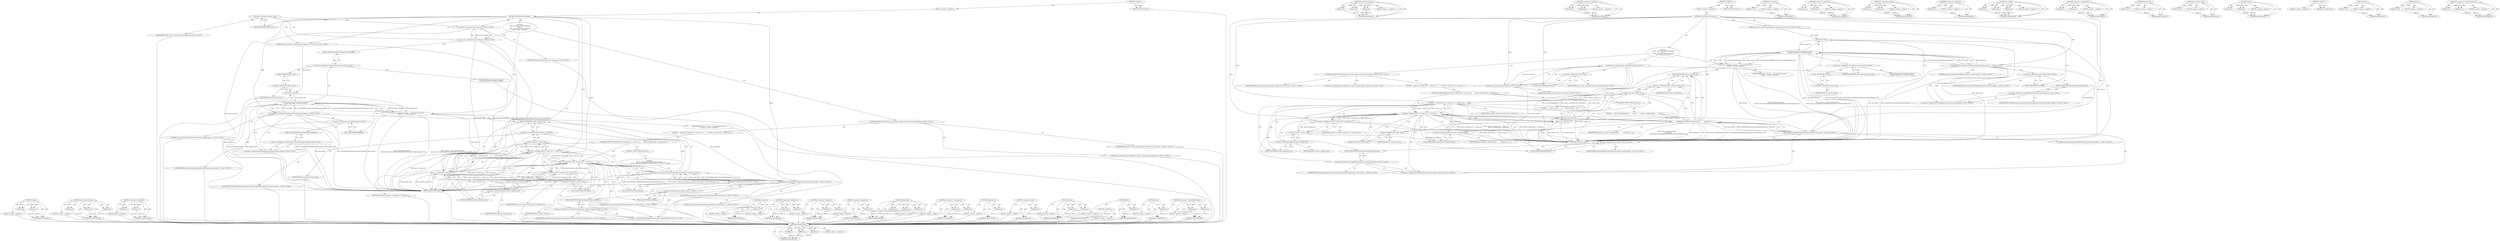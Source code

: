 digraph "&lt;operator&gt;.indirectFieldAccess" {
vulnerable_164 [label=<(METHOD,OpenInterface)>];
vulnerable_165 [label=<(PARAM,p1)>];
vulnerable_166 [label=<(PARAM,p2)>];
vulnerable_167 [label=<(PARAM,p3)>];
vulnerable_168 [label=<(BLOCK,&lt;empty&gt;,&lt;empty&gt;)>];
vulnerable_169 [label=<(METHOD_RETURN,ANY)>];
vulnerable_117 [label=<(METHOD,base.BarrierClosure)>];
vulnerable_118 [label=<(PARAM,p1)>];
vulnerable_119 [label=<(PARAM,p2)>];
vulnerable_120 [label=<(PARAM,p3)>];
vulnerable_121 [label=<(BLOCK,&lt;empty&gt;,&lt;empty&gt;)>];
vulnerable_122 [label=<(METHOD_RETURN,ANY)>];
vulnerable_142 [label=<(METHOD,&lt;operator&gt;.notEquals)>];
vulnerable_143 [label=<(PARAM,p1)>];
vulnerable_144 [label=<(PARAM,p2)>];
vulnerable_145 [label=<(BLOCK,&lt;empty&gt;,&lt;empty&gt;)>];
vulnerable_146 [label=<(METHOD_RETURN,ANY)>];
vulnerable_6 [label=<(METHOD,&lt;global&gt;)<SUB>1</SUB>>];
vulnerable_7 [label=<(BLOCK,&lt;empty&gt;,&lt;empty&gt;)<SUB>1</SUB>>];
vulnerable_8 [label=<(METHOD,OnGetDevicesComplete)<SUB>1</SUB>>];
vulnerable_9 [label="<(PARAM,const std::vector&lt;scoped_refptr&lt;UsbDevice&gt;&gt;&amp; devices)<SUB>2</SUB>>"];
vulnerable_10 [label="<(BLOCK,{
  result_.reset(new base::ListValue());
  bar...,{
  result_.reset(new base::ListValue());
  bar...)<SUB>2</SUB>>"];
vulnerable_11 [label="<(reset,result_.reset(new base::ListValue()))<SUB>3</SUB>>"];
vulnerable_12 [label=<(&lt;operator&gt;.fieldAccess,result_.reset)<SUB>3</SUB>>];
vulnerable_13 [label="<(IDENTIFIER,result_,result_.reset(new base::ListValue()))<SUB>3</SUB>>"];
vulnerable_14 [label=<(FIELD_IDENTIFIER,reset,reset)<SUB>3</SUB>>];
vulnerable_15 [label="<(&lt;operator&gt;.new,new base::ListValue())<SUB>3</SUB>>"];
vulnerable_16 [label="<(IDENTIFIER,base::ListValue,new base::ListValue())<SUB>3</SUB>>"];
vulnerable_17 [label="<(&lt;operator&gt;.assignment,barrier_ = base::BarrierClosure(
      devices....)<SUB>4</SUB>>"];
vulnerable_18 [label="<(IDENTIFIER,barrier_,barrier_ = base::BarrierClosure(
      devices....)<SUB>4</SUB>>"];
vulnerable_19 [label="<(base.BarrierClosure,base::BarrierClosure(
      devices.size(), bas...)<SUB>4</SUB>>"];
vulnerable_20 [label="<(&lt;operator&gt;.fieldAccess,base::BarrierClosure)<SUB>4</SUB>>"];
vulnerable_21 [label="<(IDENTIFIER,base,base::BarrierClosure(
      devices.size(), bas...)<SUB>4</SUB>>"];
vulnerable_22 [label=<(FIELD_IDENTIFIER,BarrierClosure,BarrierClosure)<SUB>4</SUB>>];
vulnerable_23 [label=<(size,devices.size())<SUB>5</SUB>>];
vulnerable_24 [label=<(&lt;operator&gt;.fieldAccess,devices.size)<SUB>5</SUB>>];
vulnerable_25 [label=<(IDENTIFIER,devices,devices.size())<SUB>5</SUB>>];
vulnerable_26 [label=<(FIELD_IDENTIFIER,size,size)<SUB>5</SUB>>];
vulnerable_27 [label="<(base.Bind,base::Bind(&amp;UsbFindDevicesFunction::OpenComplet...)<SUB>5</SUB>>"];
vulnerable_28 [label="<(&lt;operator&gt;.fieldAccess,base::Bind)<SUB>5</SUB>>"];
vulnerable_29 [label="<(IDENTIFIER,base,base::Bind(&amp;UsbFindDevicesFunction::OpenComplet...)<SUB>5</SUB>>"];
vulnerable_30 [label=<(FIELD_IDENTIFIER,Bind,Bind)<SUB>5</SUB>>];
vulnerable_31 [label="<(&lt;operator&gt;.addressOf,&amp;UsbFindDevicesFunction::OpenComplete)<SUB>5</SUB>>"];
vulnerable_32 [label="<(&lt;operator&gt;.fieldAccess,UsbFindDevicesFunction::OpenComplete)<SUB>5</SUB>>"];
vulnerable_33 [label="<(IDENTIFIER,UsbFindDevicesFunction,base::Bind(&amp;UsbFindDevicesFunction::OpenComplet...)<SUB>5</SUB>>"];
vulnerable_34 [label=<(FIELD_IDENTIFIER,OpenComplete,OpenComplete)<SUB>5</SUB>>];
vulnerable_35 [label="<(LITERAL,this,base::Bind(&amp;UsbFindDevicesFunction::OpenComplet...)<SUB>5</SUB>>"];
vulnerable_36 [label="<(CONTROL_STRUCTURE,FOR,for (const scoped_refptr&lt;UsbDevice&gt;&amp; device:devices))<SUB>7</SUB>>"];
vulnerable_37 [label="<(IDENTIFIER,devices,for (const scoped_refptr&lt;UsbDevice&gt;&amp; device:dev...)<SUB>7</SUB>>"];
vulnerable_38 [label="<(LOCAL,const scoped_refptr&lt;UsbDevice&gt; device: scoped_refptr&lt;UsbDevice&gt;)<SUB>7</SUB>>"];
vulnerable_39 [label=<(BLOCK,{
    if (device-&gt;vendor_id() != vendor_id_ ||
...,{
    if (device-&gt;vendor_id() != vendor_id_ ||
...)<SUB>7</SUB>>];
vulnerable_40 [label=<(CONTROL_STRUCTURE,IF,if (device-&gt;vendor_id() != vendor_id_ ||
         device-&gt;product_id() != product_id_))<SUB>8</SUB>>];
vulnerable_41 [label=<(&lt;operator&gt;.logicalOr,device-&gt;vendor_id() != vendor_id_ ||
         d...)<SUB>8</SUB>>];
vulnerable_42 [label=<(&lt;operator&gt;.notEquals,device-&gt;vendor_id() != vendor_id_)<SUB>8</SUB>>];
vulnerable_43 [label=<(vendor_id,device-&gt;vendor_id())<SUB>8</SUB>>];
vulnerable_44 [label=<(&lt;operator&gt;.indirectFieldAccess,device-&gt;vendor_id)<SUB>8</SUB>>];
vulnerable_45 [label=<(IDENTIFIER,device,device-&gt;vendor_id())<SUB>8</SUB>>];
vulnerable_46 [label=<(FIELD_IDENTIFIER,vendor_id,vendor_id)<SUB>8</SUB>>];
vulnerable_47 [label=<(IDENTIFIER,vendor_id_,device-&gt;vendor_id() != vendor_id_)<SUB>8</SUB>>];
vulnerable_48 [label=<(&lt;operator&gt;.notEquals,device-&gt;product_id() != product_id_)<SUB>9</SUB>>];
vulnerable_49 [label=<(product_id,device-&gt;product_id())<SUB>9</SUB>>];
vulnerable_50 [label=<(&lt;operator&gt;.indirectFieldAccess,device-&gt;product_id)<SUB>9</SUB>>];
vulnerable_51 [label=<(IDENTIFIER,device,device-&gt;product_id())<SUB>9</SUB>>];
vulnerable_52 [label=<(FIELD_IDENTIFIER,product_id,product_id)<SUB>9</SUB>>];
vulnerable_53 [label=<(IDENTIFIER,product_id_,device-&gt;product_id() != product_id_)<SUB>9</SUB>>];
vulnerable_54 [label=<(BLOCK,{
       barrier_.Run();
     },{
       barrier_.Run();
     })<SUB>9</SUB>>];
vulnerable_55 [label=<(Run,barrier_.Run())<SUB>10</SUB>>];
vulnerable_56 [label=<(&lt;operator&gt;.fieldAccess,barrier_.Run)<SUB>10</SUB>>];
vulnerable_57 [label=<(IDENTIFIER,barrier_,barrier_.Run())<SUB>10</SUB>>];
vulnerable_58 [label=<(FIELD_IDENTIFIER,Run,Run)<SUB>10</SUB>>];
vulnerable_59 [label=<(CONTROL_STRUCTURE,ELSE,else)<SUB>11</SUB>>];
vulnerable_60 [label=<(BLOCK,{
      device-&gt;OpenInterface(
          interf...,{
      device-&gt;OpenInterface(
          interf...)<SUB>11</SUB>>];
vulnerable_61 [label=<(OpenInterface,device-&gt;OpenInterface(
          interface_id_,...)<SUB>12</SUB>>];
vulnerable_62 [label=<(&lt;operator&gt;.indirectFieldAccess,device-&gt;OpenInterface)<SUB>12</SUB>>];
vulnerable_63 [label=<(IDENTIFIER,device,device-&gt;OpenInterface(
          interface_id_,...)<SUB>12</SUB>>];
vulnerable_64 [label=<(FIELD_IDENTIFIER,OpenInterface,OpenInterface)<SUB>12</SUB>>];
vulnerable_65 [label=<(IDENTIFIER,interface_id_,device-&gt;OpenInterface(
          interface_id_,...)<SUB>13</SUB>>];
vulnerable_66 [label="<(base.Bind,base::Bind(&amp;UsbFindDevicesFunction::OnDeviceOpe...)<SUB>14</SUB>>"];
vulnerable_67 [label="<(&lt;operator&gt;.fieldAccess,base::Bind)<SUB>14</SUB>>"];
vulnerable_68 [label="<(IDENTIFIER,base,base::Bind(&amp;UsbFindDevicesFunction::OnDeviceOpe...)<SUB>14</SUB>>"];
vulnerable_69 [label=<(FIELD_IDENTIFIER,Bind,Bind)<SUB>14</SUB>>];
vulnerable_70 [label="<(&lt;operator&gt;.addressOf,&amp;UsbFindDevicesFunction::OnDeviceOpened)<SUB>14</SUB>>"];
vulnerable_71 [label="<(&lt;operator&gt;.fieldAccess,UsbFindDevicesFunction::OnDeviceOpened)<SUB>14</SUB>>"];
vulnerable_72 [label="<(IDENTIFIER,UsbFindDevicesFunction,base::Bind(&amp;UsbFindDevicesFunction::OnDeviceOpe...)<SUB>14</SUB>>"];
vulnerable_73 [label=<(FIELD_IDENTIFIER,OnDeviceOpened,OnDeviceOpened)<SUB>14</SUB>>];
vulnerable_74 [label="<(LITERAL,this,base::Bind(&amp;UsbFindDevicesFunction::OnDeviceOpe...)<SUB>14</SUB>>"];
vulnerable_75 [label=<(METHOD_RETURN,void)<SUB>1</SUB>>];
vulnerable_77 [label=<(METHOD_RETURN,ANY)<SUB>1</SUB>>];
vulnerable_147 [label=<(METHOD,vendor_id)>];
vulnerable_148 [label=<(PARAM,p1)>];
vulnerable_149 [label=<(BLOCK,&lt;empty&gt;,&lt;empty&gt;)>];
vulnerable_150 [label=<(METHOD_RETURN,ANY)>];
vulnerable_103 [label=<(METHOD,&lt;operator&gt;.fieldAccess)>];
vulnerable_104 [label=<(PARAM,p1)>];
vulnerable_105 [label=<(PARAM,p2)>];
vulnerable_106 [label=<(BLOCK,&lt;empty&gt;,&lt;empty&gt;)>];
vulnerable_107 [label=<(METHOD_RETURN,ANY)>];
vulnerable_137 [label=<(METHOD,&lt;operator&gt;.logicalOr)>];
vulnerable_138 [label=<(PARAM,p1)>];
vulnerable_139 [label=<(PARAM,p2)>];
vulnerable_140 [label=<(BLOCK,&lt;empty&gt;,&lt;empty&gt;)>];
vulnerable_141 [label=<(METHOD_RETURN,ANY)>];
vulnerable_133 [label=<(METHOD,&lt;operator&gt;.addressOf)>];
vulnerable_134 [label=<(PARAM,p1)>];
vulnerable_135 [label=<(BLOCK,&lt;empty&gt;,&lt;empty&gt;)>];
vulnerable_136 [label=<(METHOD_RETURN,ANY)>];
vulnerable_127 [label=<(METHOD,base.Bind)>];
vulnerable_128 [label=<(PARAM,p1)>];
vulnerable_129 [label=<(PARAM,p2)>];
vulnerable_130 [label=<(PARAM,p3)>];
vulnerable_131 [label=<(BLOCK,&lt;empty&gt;,&lt;empty&gt;)>];
vulnerable_132 [label=<(METHOD_RETURN,ANY)>];
vulnerable_112 [label=<(METHOD,&lt;operator&gt;.assignment)>];
vulnerable_113 [label=<(PARAM,p1)>];
vulnerable_114 [label=<(PARAM,p2)>];
vulnerable_115 [label=<(BLOCK,&lt;empty&gt;,&lt;empty&gt;)>];
vulnerable_116 [label=<(METHOD_RETURN,ANY)>];
vulnerable_156 [label=<(METHOD,product_id)>];
vulnerable_157 [label=<(PARAM,p1)>];
vulnerable_158 [label=<(BLOCK,&lt;empty&gt;,&lt;empty&gt;)>];
vulnerable_159 [label=<(METHOD_RETURN,ANY)>];
vulnerable_108 [label=<(METHOD,&lt;operator&gt;.new)>];
vulnerable_109 [label=<(PARAM,p1)>];
vulnerable_110 [label=<(BLOCK,&lt;empty&gt;,&lt;empty&gt;)>];
vulnerable_111 [label=<(METHOD_RETURN,ANY)>];
vulnerable_98 [label=<(METHOD,reset)>];
vulnerable_99 [label=<(PARAM,p1)>];
vulnerable_100 [label=<(PARAM,p2)>];
vulnerable_101 [label=<(BLOCK,&lt;empty&gt;,&lt;empty&gt;)>];
vulnerable_102 [label=<(METHOD_RETURN,ANY)>];
vulnerable_92 [label=<(METHOD,&lt;global&gt;)<SUB>1</SUB>>];
vulnerable_93 [label=<(BLOCK,&lt;empty&gt;,&lt;empty&gt;)>];
vulnerable_94 [label=<(METHOD_RETURN,ANY)>];
vulnerable_160 [label=<(METHOD,Run)>];
vulnerable_161 [label=<(PARAM,p1)>];
vulnerable_162 [label=<(BLOCK,&lt;empty&gt;,&lt;empty&gt;)>];
vulnerable_163 [label=<(METHOD_RETURN,ANY)>];
vulnerable_123 [label=<(METHOD,size)>];
vulnerable_124 [label=<(PARAM,p1)>];
vulnerable_125 [label=<(BLOCK,&lt;empty&gt;,&lt;empty&gt;)>];
vulnerable_126 [label=<(METHOD_RETURN,ANY)>];
vulnerable_151 [label=<(METHOD,&lt;operator&gt;.indirectFieldAccess)>];
vulnerable_152 [label=<(PARAM,p1)>];
vulnerable_153 [label=<(PARAM,p2)>];
vulnerable_154 [label=<(BLOCK,&lt;empty&gt;,&lt;empty&gt;)>];
vulnerable_155 [label=<(METHOD_RETURN,ANY)>];
fixed_163 [label=<(METHOD,Open)>];
fixed_164 [label=<(PARAM,p1)>];
fixed_165 [label=<(PARAM,p2)>];
fixed_166 [label=<(BLOCK,&lt;empty&gt;,&lt;empty&gt;)>];
fixed_167 [label=<(METHOD_RETURN,ANY)>];
fixed_116 [label=<(METHOD,base.BarrierClosure)>];
fixed_117 [label=<(PARAM,p1)>];
fixed_118 [label=<(PARAM,p2)>];
fixed_119 [label=<(PARAM,p3)>];
fixed_120 [label=<(BLOCK,&lt;empty&gt;,&lt;empty&gt;)>];
fixed_121 [label=<(METHOD_RETURN,ANY)>];
fixed_141 [label=<(METHOD,&lt;operator&gt;.notEquals)>];
fixed_142 [label=<(PARAM,p1)>];
fixed_143 [label=<(PARAM,p2)>];
fixed_144 [label=<(BLOCK,&lt;empty&gt;,&lt;empty&gt;)>];
fixed_145 [label=<(METHOD_RETURN,ANY)>];
fixed_6 [label=<(METHOD,&lt;global&gt;)<SUB>1</SUB>>];
fixed_7 [label=<(BLOCK,&lt;empty&gt;,&lt;empty&gt;)<SUB>1</SUB>>];
fixed_8 [label=<(METHOD,OnGetDevicesComplete)<SUB>1</SUB>>];
fixed_9 [label="<(PARAM,const std::vector&lt;scoped_refptr&lt;UsbDevice&gt;&gt;&amp; devices)<SUB>2</SUB>>"];
fixed_10 [label="<(BLOCK,{
  result_.reset(new base::ListValue());
  bar...,{
  result_.reset(new base::ListValue());
  bar...)<SUB>2</SUB>>"];
fixed_11 [label="<(reset,result_.reset(new base::ListValue()))<SUB>3</SUB>>"];
fixed_12 [label=<(&lt;operator&gt;.fieldAccess,result_.reset)<SUB>3</SUB>>];
fixed_13 [label="<(IDENTIFIER,result_,result_.reset(new base::ListValue()))<SUB>3</SUB>>"];
fixed_14 [label=<(FIELD_IDENTIFIER,reset,reset)<SUB>3</SUB>>];
fixed_15 [label="<(&lt;operator&gt;.new,new base::ListValue())<SUB>3</SUB>>"];
fixed_16 [label="<(IDENTIFIER,base::ListValue,new base::ListValue())<SUB>3</SUB>>"];
fixed_17 [label="<(&lt;operator&gt;.assignment,barrier_ = base::BarrierClosure(
      devices....)<SUB>4</SUB>>"];
fixed_18 [label="<(IDENTIFIER,barrier_,barrier_ = base::BarrierClosure(
      devices....)<SUB>4</SUB>>"];
fixed_19 [label="<(base.BarrierClosure,base::BarrierClosure(
      devices.size(), bas...)<SUB>4</SUB>>"];
fixed_20 [label="<(&lt;operator&gt;.fieldAccess,base::BarrierClosure)<SUB>4</SUB>>"];
fixed_21 [label="<(IDENTIFIER,base,base::BarrierClosure(
      devices.size(), bas...)<SUB>4</SUB>>"];
fixed_22 [label=<(FIELD_IDENTIFIER,BarrierClosure,BarrierClosure)<SUB>4</SUB>>];
fixed_23 [label=<(size,devices.size())<SUB>5</SUB>>];
fixed_24 [label=<(&lt;operator&gt;.fieldAccess,devices.size)<SUB>5</SUB>>];
fixed_25 [label=<(IDENTIFIER,devices,devices.size())<SUB>5</SUB>>];
fixed_26 [label=<(FIELD_IDENTIFIER,size,size)<SUB>5</SUB>>];
fixed_27 [label="<(base.Bind,base::Bind(&amp;UsbFindDevicesFunction::OpenComplet...)<SUB>5</SUB>>"];
fixed_28 [label="<(&lt;operator&gt;.fieldAccess,base::Bind)<SUB>5</SUB>>"];
fixed_29 [label="<(IDENTIFIER,base,base::Bind(&amp;UsbFindDevicesFunction::OpenComplet...)<SUB>5</SUB>>"];
fixed_30 [label=<(FIELD_IDENTIFIER,Bind,Bind)<SUB>5</SUB>>];
fixed_31 [label="<(&lt;operator&gt;.addressOf,&amp;UsbFindDevicesFunction::OpenComplete)<SUB>5</SUB>>"];
fixed_32 [label="<(&lt;operator&gt;.fieldAccess,UsbFindDevicesFunction::OpenComplete)<SUB>5</SUB>>"];
fixed_33 [label="<(IDENTIFIER,UsbFindDevicesFunction,base::Bind(&amp;UsbFindDevicesFunction::OpenComplet...)<SUB>5</SUB>>"];
fixed_34 [label=<(FIELD_IDENTIFIER,OpenComplete,OpenComplete)<SUB>5</SUB>>];
fixed_35 [label="<(LITERAL,this,base::Bind(&amp;UsbFindDevicesFunction::OpenComplet...)<SUB>5</SUB>>"];
fixed_36 [label="<(CONTROL_STRUCTURE,FOR,for (const scoped_refptr&lt;UsbDevice&gt;&amp; device:devices))<SUB>7</SUB>>"];
fixed_37 [label="<(IDENTIFIER,devices,for (const scoped_refptr&lt;UsbDevice&gt;&amp; device:dev...)<SUB>7</SUB>>"];
fixed_38 [label="<(LOCAL,const scoped_refptr&lt;UsbDevice&gt; device: scoped_refptr&lt;UsbDevice&gt;)<SUB>7</SUB>>"];
fixed_39 [label=<(BLOCK,{
    if (device-&gt;vendor_id() != vendor_id_ ||
...,{
    if (device-&gt;vendor_id() != vendor_id_ ||
...)<SUB>7</SUB>>];
fixed_40 [label=<(CONTROL_STRUCTURE,IF,if (device-&gt;vendor_id() != vendor_id_ ||
         device-&gt;product_id() != product_id_))<SUB>8</SUB>>];
fixed_41 [label=<(&lt;operator&gt;.logicalOr,device-&gt;vendor_id() != vendor_id_ ||
         d...)<SUB>8</SUB>>];
fixed_42 [label=<(&lt;operator&gt;.notEquals,device-&gt;vendor_id() != vendor_id_)<SUB>8</SUB>>];
fixed_43 [label=<(vendor_id,device-&gt;vendor_id())<SUB>8</SUB>>];
fixed_44 [label=<(&lt;operator&gt;.indirectFieldAccess,device-&gt;vendor_id)<SUB>8</SUB>>];
fixed_45 [label=<(IDENTIFIER,device,device-&gt;vendor_id())<SUB>8</SUB>>];
fixed_46 [label=<(FIELD_IDENTIFIER,vendor_id,vendor_id)<SUB>8</SUB>>];
fixed_47 [label=<(IDENTIFIER,vendor_id_,device-&gt;vendor_id() != vendor_id_)<SUB>8</SUB>>];
fixed_48 [label=<(&lt;operator&gt;.notEquals,device-&gt;product_id() != product_id_)<SUB>9</SUB>>];
fixed_49 [label=<(product_id,device-&gt;product_id())<SUB>9</SUB>>];
fixed_50 [label=<(&lt;operator&gt;.indirectFieldAccess,device-&gt;product_id)<SUB>9</SUB>>];
fixed_51 [label=<(IDENTIFIER,device,device-&gt;product_id())<SUB>9</SUB>>];
fixed_52 [label=<(FIELD_IDENTIFIER,product_id,product_id)<SUB>9</SUB>>];
fixed_53 [label=<(IDENTIFIER,product_id_,device-&gt;product_id() != product_id_)<SUB>9</SUB>>];
fixed_54 [label=<(BLOCK,{
       barrier_.Run();
     },{
       barrier_.Run();
     })<SUB>9</SUB>>];
fixed_55 [label=<(Run,barrier_.Run())<SUB>10</SUB>>];
fixed_56 [label=<(&lt;operator&gt;.fieldAccess,barrier_.Run)<SUB>10</SUB>>];
fixed_57 [label=<(IDENTIFIER,barrier_,barrier_.Run())<SUB>10</SUB>>];
fixed_58 [label=<(FIELD_IDENTIFIER,Run,Run)<SUB>10</SUB>>];
fixed_59 [label=<(CONTROL_STRUCTURE,ELSE,else)<SUB>11</SUB>>];
fixed_60 [label="<(BLOCK,{
      device-&gt;Open(base::Bind(&amp;UsbFindDevices...,{
      device-&gt;Open(base::Bind(&amp;UsbFindDevices...)<SUB>11</SUB>>"];
fixed_61 [label="<(Open,device-&gt;Open(base::Bind(&amp;UsbFindDevicesFunction...)<SUB>12</SUB>>"];
fixed_62 [label=<(&lt;operator&gt;.indirectFieldAccess,device-&gt;Open)<SUB>12</SUB>>];
fixed_63 [label="<(IDENTIFIER,device,device-&gt;Open(base::Bind(&amp;UsbFindDevicesFunction...)<SUB>12</SUB>>"];
fixed_64 [label=<(FIELD_IDENTIFIER,Open,Open)<SUB>12</SUB>>];
fixed_65 [label="<(base.Bind,base::Bind(&amp;UsbFindDevicesFunction::OnDeviceOpe...)<SUB>12</SUB>>"];
fixed_66 [label="<(&lt;operator&gt;.fieldAccess,base::Bind)<SUB>12</SUB>>"];
fixed_67 [label="<(IDENTIFIER,base,base::Bind(&amp;UsbFindDevicesFunction::OnDeviceOpe...)<SUB>12</SUB>>"];
fixed_68 [label=<(FIELD_IDENTIFIER,Bind,Bind)<SUB>12</SUB>>];
fixed_69 [label="<(&lt;operator&gt;.addressOf,&amp;UsbFindDevicesFunction::OnDeviceOpened)<SUB>12</SUB>>"];
fixed_70 [label="<(&lt;operator&gt;.fieldAccess,UsbFindDevicesFunction::OnDeviceOpened)<SUB>12</SUB>>"];
fixed_71 [label="<(IDENTIFIER,UsbFindDevicesFunction,base::Bind(&amp;UsbFindDevicesFunction::OnDeviceOpe...)<SUB>12</SUB>>"];
fixed_72 [label=<(FIELD_IDENTIFIER,OnDeviceOpened,OnDeviceOpened)<SUB>12</SUB>>];
fixed_73 [label="<(LITERAL,this,base::Bind(&amp;UsbFindDevicesFunction::OnDeviceOpe...)<SUB>12</SUB>>"];
fixed_74 [label=<(METHOD_RETURN,void)<SUB>1</SUB>>];
fixed_76 [label=<(METHOD_RETURN,ANY)<SUB>1</SUB>>];
fixed_146 [label=<(METHOD,vendor_id)>];
fixed_147 [label=<(PARAM,p1)>];
fixed_148 [label=<(BLOCK,&lt;empty&gt;,&lt;empty&gt;)>];
fixed_149 [label=<(METHOD_RETURN,ANY)>];
fixed_102 [label=<(METHOD,&lt;operator&gt;.fieldAccess)>];
fixed_103 [label=<(PARAM,p1)>];
fixed_104 [label=<(PARAM,p2)>];
fixed_105 [label=<(BLOCK,&lt;empty&gt;,&lt;empty&gt;)>];
fixed_106 [label=<(METHOD_RETURN,ANY)>];
fixed_136 [label=<(METHOD,&lt;operator&gt;.logicalOr)>];
fixed_137 [label=<(PARAM,p1)>];
fixed_138 [label=<(PARAM,p2)>];
fixed_139 [label=<(BLOCK,&lt;empty&gt;,&lt;empty&gt;)>];
fixed_140 [label=<(METHOD_RETURN,ANY)>];
fixed_132 [label=<(METHOD,&lt;operator&gt;.addressOf)>];
fixed_133 [label=<(PARAM,p1)>];
fixed_134 [label=<(BLOCK,&lt;empty&gt;,&lt;empty&gt;)>];
fixed_135 [label=<(METHOD_RETURN,ANY)>];
fixed_126 [label=<(METHOD,base.Bind)>];
fixed_127 [label=<(PARAM,p1)>];
fixed_128 [label=<(PARAM,p2)>];
fixed_129 [label=<(PARAM,p3)>];
fixed_130 [label=<(BLOCK,&lt;empty&gt;,&lt;empty&gt;)>];
fixed_131 [label=<(METHOD_RETURN,ANY)>];
fixed_111 [label=<(METHOD,&lt;operator&gt;.assignment)>];
fixed_112 [label=<(PARAM,p1)>];
fixed_113 [label=<(PARAM,p2)>];
fixed_114 [label=<(BLOCK,&lt;empty&gt;,&lt;empty&gt;)>];
fixed_115 [label=<(METHOD_RETURN,ANY)>];
fixed_155 [label=<(METHOD,product_id)>];
fixed_156 [label=<(PARAM,p1)>];
fixed_157 [label=<(BLOCK,&lt;empty&gt;,&lt;empty&gt;)>];
fixed_158 [label=<(METHOD_RETURN,ANY)>];
fixed_107 [label=<(METHOD,&lt;operator&gt;.new)>];
fixed_108 [label=<(PARAM,p1)>];
fixed_109 [label=<(BLOCK,&lt;empty&gt;,&lt;empty&gt;)>];
fixed_110 [label=<(METHOD_RETURN,ANY)>];
fixed_97 [label=<(METHOD,reset)>];
fixed_98 [label=<(PARAM,p1)>];
fixed_99 [label=<(PARAM,p2)>];
fixed_100 [label=<(BLOCK,&lt;empty&gt;,&lt;empty&gt;)>];
fixed_101 [label=<(METHOD_RETURN,ANY)>];
fixed_91 [label=<(METHOD,&lt;global&gt;)<SUB>1</SUB>>];
fixed_92 [label=<(BLOCK,&lt;empty&gt;,&lt;empty&gt;)>];
fixed_93 [label=<(METHOD_RETURN,ANY)>];
fixed_159 [label=<(METHOD,Run)>];
fixed_160 [label=<(PARAM,p1)>];
fixed_161 [label=<(BLOCK,&lt;empty&gt;,&lt;empty&gt;)>];
fixed_162 [label=<(METHOD_RETURN,ANY)>];
fixed_122 [label=<(METHOD,size)>];
fixed_123 [label=<(PARAM,p1)>];
fixed_124 [label=<(BLOCK,&lt;empty&gt;,&lt;empty&gt;)>];
fixed_125 [label=<(METHOD_RETURN,ANY)>];
fixed_150 [label=<(METHOD,&lt;operator&gt;.indirectFieldAccess)>];
fixed_151 [label=<(PARAM,p1)>];
fixed_152 [label=<(PARAM,p2)>];
fixed_153 [label=<(BLOCK,&lt;empty&gt;,&lt;empty&gt;)>];
fixed_154 [label=<(METHOD_RETURN,ANY)>];
vulnerable_164 -> vulnerable_165  [key=0, label="AST: "];
vulnerable_164 -> vulnerable_165  [key=1, label="DDG: "];
vulnerable_164 -> vulnerable_168  [key=0, label="AST: "];
vulnerable_164 -> vulnerable_166  [key=0, label="AST: "];
vulnerable_164 -> vulnerable_166  [key=1, label="DDG: "];
vulnerable_164 -> vulnerable_169  [key=0, label="AST: "];
vulnerable_164 -> vulnerable_169  [key=1, label="CFG: "];
vulnerable_164 -> vulnerable_167  [key=0, label="AST: "];
vulnerable_164 -> vulnerable_167  [key=1, label="DDG: "];
vulnerable_165 -> vulnerable_169  [key=0, label="DDG: p1"];
vulnerable_166 -> vulnerable_169  [key=0, label="DDG: p2"];
vulnerable_167 -> vulnerable_169  [key=0, label="DDG: p3"];
vulnerable_117 -> vulnerable_118  [key=0, label="AST: "];
vulnerable_117 -> vulnerable_118  [key=1, label="DDG: "];
vulnerable_117 -> vulnerable_121  [key=0, label="AST: "];
vulnerable_117 -> vulnerable_119  [key=0, label="AST: "];
vulnerable_117 -> vulnerable_119  [key=1, label="DDG: "];
vulnerable_117 -> vulnerable_122  [key=0, label="AST: "];
vulnerable_117 -> vulnerable_122  [key=1, label="CFG: "];
vulnerable_117 -> vulnerable_120  [key=0, label="AST: "];
vulnerable_117 -> vulnerable_120  [key=1, label="DDG: "];
vulnerable_118 -> vulnerable_122  [key=0, label="DDG: p1"];
vulnerable_119 -> vulnerable_122  [key=0, label="DDG: p2"];
vulnerable_120 -> vulnerable_122  [key=0, label="DDG: p3"];
vulnerable_142 -> vulnerable_143  [key=0, label="AST: "];
vulnerable_142 -> vulnerable_143  [key=1, label="DDG: "];
vulnerable_142 -> vulnerable_145  [key=0, label="AST: "];
vulnerable_142 -> vulnerable_144  [key=0, label="AST: "];
vulnerable_142 -> vulnerable_144  [key=1, label="DDG: "];
vulnerable_142 -> vulnerable_146  [key=0, label="AST: "];
vulnerable_142 -> vulnerable_146  [key=1, label="CFG: "];
vulnerable_143 -> vulnerable_146  [key=0, label="DDG: p1"];
vulnerable_144 -> vulnerable_146  [key=0, label="DDG: p2"];
vulnerable_6 -> vulnerable_7  [key=0, label="AST: "];
vulnerable_6 -> vulnerable_77  [key=0, label="AST: "];
vulnerable_6 -> vulnerable_77  [key=1, label="CFG: "];
vulnerable_7 -> vulnerable_8  [key=0, label="AST: "];
vulnerable_8 -> vulnerable_9  [key=0, label="AST: "];
vulnerable_8 -> vulnerable_9  [key=1, label="DDG: "];
vulnerable_8 -> vulnerable_10  [key=0, label="AST: "];
vulnerable_8 -> vulnerable_75  [key=0, label="AST: "];
vulnerable_8 -> vulnerable_14  [key=0, label="CFG: "];
vulnerable_8 -> vulnerable_15  [key=0, label="DDG: "];
vulnerable_8 -> vulnerable_27  [key=0, label="DDG: "];
vulnerable_8 -> vulnerable_42  [key=0, label="DDG: "];
vulnerable_8 -> vulnerable_48  [key=0, label="DDG: "];
vulnerable_8 -> vulnerable_61  [key=0, label="DDG: "];
vulnerable_8 -> vulnerable_66  [key=0, label="DDG: "];
vulnerable_9 -> vulnerable_75  [key=0, label="DDG: devices"];
vulnerable_9 -> vulnerable_23  [key=0, label="DDG: devices"];
vulnerable_10 -> vulnerable_11  [key=0, label="AST: "];
vulnerable_10 -> vulnerable_17  [key=0, label="AST: "];
vulnerable_10 -> vulnerable_36  [key=0, label="AST: "];
vulnerable_11 -> vulnerable_12  [key=0, label="AST: "];
vulnerable_11 -> vulnerable_15  [key=0, label="AST: "];
vulnerable_11 -> vulnerable_22  [key=0, label="CFG: "];
vulnerable_11 -> vulnerable_75  [key=0, label="DDG: result_.reset"];
vulnerable_11 -> vulnerable_75  [key=1, label="DDG: new base::ListValue()"];
vulnerable_11 -> vulnerable_75  [key=2, label="DDG: result_.reset(new base::ListValue())"];
vulnerable_12 -> vulnerable_13  [key=0, label="AST: "];
vulnerable_12 -> vulnerable_14  [key=0, label="AST: "];
vulnerable_12 -> vulnerable_15  [key=0, label="CFG: "];
vulnerable_14 -> vulnerable_12  [key=0, label="CFG: "];
vulnerable_15 -> vulnerable_16  [key=0, label="AST: "];
vulnerable_15 -> vulnerable_11  [key=0, label="CFG: "];
vulnerable_15 -> vulnerable_11  [key=1, label="DDG: base::ListValue"];
vulnerable_15 -> vulnerable_75  [key=0, label="DDG: base::ListValue"];
vulnerable_17 -> vulnerable_18  [key=0, label="AST: "];
vulnerable_17 -> vulnerable_19  [key=0, label="AST: "];
vulnerable_17 -> vulnerable_46  [key=0, label="CFG: "];
vulnerable_17 -> vulnerable_75  [key=0, label="DDG: barrier_"];
vulnerable_17 -> vulnerable_75  [key=1, label="DDG: base::BarrierClosure(
      devices.size(), base::Bind(&amp;UsbFindDevicesFunction::OpenComplete, this))"];
vulnerable_17 -> vulnerable_75  [key=2, label="DDG: barrier_ = base::BarrierClosure(
      devices.size(), base::Bind(&amp;UsbFindDevicesFunction::OpenComplete, this))"];
vulnerable_17 -> vulnerable_55  [key=0, label="DDG: barrier_"];
vulnerable_19 -> vulnerable_20  [key=0, label="AST: "];
vulnerable_19 -> vulnerable_23  [key=0, label="AST: "];
vulnerable_19 -> vulnerable_27  [key=0, label="AST: "];
vulnerable_19 -> vulnerable_17  [key=0, label="CFG: "];
vulnerable_19 -> vulnerable_17  [key=1, label="DDG: base::BarrierClosure"];
vulnerable_19 -> vulnerable_17  [key=2, label="DDG: devices.size()"];
vulnerable_19 -> vulnerable_17  [key=3, label="DDG: base::Bind(&amp;UsbFindDevicesFunction::OpenComplete, this)"];
vulnerable_19 -> vulnerable_75  [key=0, label="DDG: base::BarrierClosure"];
vulnerable_19 -> vulnerable_75  [key=1, label="DDG: devices.size()"];
vulnerable_19 -> vulnerable_75  [key=2, label="DDG: base::Bind(&amp;UsbFindDevicesFunction::OpenComplete, this)"];
vulnerable_20 -> vulnerable_21  [key=0, label="AST: "];
vulnerable_20 -> vulnerable_22  [key=0, label="AST: "];
vulnerable_20 -> vulnerable_26  [key=0, label="CFG: "];
vulnerable_22 -> vulnerable_20  [key=0, label="CFG: "];
vulnerable_23 -> vulnerable_24  [key=0, label="AST: "];
vulnerable_23 -> vulnerable_30  [key=0, label="CFG: "];
vulnerable_23 -> vulnerable_75  [key=0, label="DDG: devices.size"];
vulnerable_23 -> vulnerable_19  [key=0, label="DDG: devices.size"];
vulnerable_24 -> vulnerable_25  [key=0, label="AST: "];
vulnerable_24 -> vulnerable_26  [key=0, label="AST: "];
vulnerable_24 -> vulnerable_23  [key=0, label="CFG: "];
vulnerable_26 -> vulnerable_24  [key=0, label="CFG: "];
vulnerable_27 -> vulnerable_28  [key=0, label="AST: "];
vulnerable_27 -> vulnerable_31  [key=0, label="AST: "];
vulnerable_27 -> vulnerable_35  [key=0, label="AST: "];
vulnerable_27 -> vulnerable_19  [key=0, label="CFG: "];
vulnerable_27 -> vulnerable_19  [key=1, label="DDG: base::Bind"];
vulnerable_27 -> vulnerable_19  [key=2, label="DDG: &amp;UsbFindDevicesFunction::OpenComplete"];
vulnerable_27 -> vulnerable_19  [key=3, label="DDG: this"];
vulnerable_27 -> vulnerable_75  [key=0, label="DDG: base::Bind"];
vulnerable_27 -> vulnerable_75  [key=1, label="DDG: &amp;UsbFindDevicesFunction::OpenComplete"];
vulnerable_27 -> vulnerable_66  [key=0, label="DDG: base::Bind"];
vulnerable_28 -> vulnerable_29  [key=0, label="AST: "];
vulnerable_28 -> vulnerable_30  [key=0, label="AST: "];
vulnerable_28 -> vulnerable_34  [key=0, label="CFG: "];
vulnerable_30 -> vulnerable_28  [key=0, label="CFG: "];
vulnerable_31 -> vulnerable_32  [key=0, label="AST: "];
vulnerable_31 -> vulnerable_27  [key=0, label="CFG: "];
vulnerable_32 -> vulnerable_33  [key=0, label="AST: "];
vulnerable_32 -> vulnerable_34  [key=0, label="AST: "];
vulnerable_32 -> vulnerable_31  [key=0, label="CFG: "];
vulnerable_34 -> vulnerable_32  [key=0, label="CFG: "];
vulnerable_36 -> vulnerable_37  [key=0, label="AST: "];
vulnerable_36 -> vulnerable_38  [key=0, label="AST: "];
vulnerable_36 -> vulnerable_39  [key=0, label="AST: "];
vulnerable_39 -> vulnerable_40  [key=0, label="AST: "];
vulnerable_40 -> vulnerable_41  [key=0, label="AST: "];
vulnerable_40 -> vulnerable_54  [key=0, label="AST: "];
vulnerable_40 -> vulnerable_59  [key=0, label="AST: "];
vulnerable_41 -> vulnerable_42  [key=0, label="AST: "];
vulnerable_41 -> vulnerable_48  [key=0, label="AST: "];
vulnerable_41 -> vulnerable_58  [key=0, label="CFG: "];
vulnerable_41 -> vulnerable_58  [key=1, label="CDG: "];
vulnerable_41 -> vulnerable_64  [key=0, label="CFG: "];
vulnerable_41 -> vulnerable_64  [key=1, label="CDG: "];
vulnerable_41 -> vulnerable_75  [key=0, label="DDG: device-&gt;vendor_id() != vendor_id_"];
vulnerable_41 -> vulnerable_75  [key=1, label="DDG: device-&gt;product_id() != product_id_"];
vulnerable_41 -> vulnerable_75  [key=2, label="DDG: device-&gt;vendor_id() != vendor_id_ ||
         device-&gt;product_id() != product_id_"];
vulnerable_41 -> vulnerable_73  [key=0, label="CDG: "];
vulnerable_41 -> vulnerable_61  [key=0, label="CDG: "];
vulnerable_41 -> vulnerable_66  [key=0, label="CDG: "];
vulnerable_41 -> vulnerable_71  [key=0, label="CDG: "];
vulnerable_41 -> vulnerable_56  [key=0, label="CDG: "];
vulnerable_41 -> vulnerable_69  [key=0, label="CDG: "];
vulnerable_41 -> vulnerable_67  [key=0, label="CDG: "];
vulnerable_41 -> vulnerable_70  [key=0, label="CDG: "];
vulnerable_41 -> vulnerable_55  [key=0, label="CDG: "];
vulnerable_41 -> vulnerable_62  [key=0, label="CDG: "];
vulnerable_42 -> vulnerable_43  [key=0, label="AST: "];
vulnerable_42 -> vulnerable_47  [key=0, label="AST: "];
vulnerable_42 -> vulnerable_41  [key=0, label="CFG: "];
vulnerable_42 -> vulnerable_41  [key=1, label="DDG: device-&gt;vendor_id()"];
vulnerable_42 -> vulnerable_41  [key=2, label="DDG: vendor_id_"];
vulnerable_42 -> vulnerable_52  [key=0, label="CFG: "];
vulnerable_42 -> vulnerable_52  [key=1, label="CDG: "];
vulnerable_42 -> vulnerable_75  [key=0, label="DDG: device-&gt;vendor_id()"];
vulnerable_42 -> vulnerable_75  [key=1, label="DDG: vendor_id_"];
vulnerable_42 -> vulnerable_48  [key=0, label="CDG: "];
vulnerable_42 -> vulnerable_49  [key=0, label="CDG: "];
vulnerable_42 -> vulnerable_50  [key=0, label="CDG: "];
vulnerable_43 -> vulnerable_44  [key=0, label="AST: "];
vulnerable_43 -> vulnerable_42  [key=0, label="CFG: "];
vulnerable_43 -> vulnerable_42  [key=1, label="DDG: device-&gt;vendor_id"];
vulnerable_43 -> vulnerable_75  [key=0, label="DDG: device-&gt;vendor_id"];
vulnerable_44 -> vulnerable_45  [key=0, label="AST: "];
vulnerable_44 -> vulnerable_46  [key=0, label="AST: "];
vulnerable_44 -> vulnerable_43  [key=0, label="CFG: "];
vulnerable_46 -> vulnerable_44  [key=0, label="CFG: "];
vulnerable_48 -> vulnerable_49  [key=0, label="AST: "];
vulnerable_48 -> vulnerable_53  [key=0, label="AST: "];
vulnerable_48 -> vulnerable_41  [key=0, label="CFG: "];
vulnerable_48 -> vulnerable_41  [key=1, label="DDG: device-&gt;product_id()"];
vulnerable_48 -> vulnerable_41  [key=2, label="DDG: product_id_"];
vulnerable_48 -> vulnerable_75  [key=0, label="DDG: device-&gt;product_id()"];
vulnerable_48 -> vulnerable_75  [key=1, label="DDG: product_id_"];
vulnerable_49 -> vulnerable_50  [key=0, label="AST: "];
vulnerable_49 -> vulnerable_48  [key=0, label="CFG: "];
vulnerable_49 -> vulnerable_48  [key=1, label="DDG: device-&gt;product_id"];
vulnerable_49 -> vulnerable_75  [key=0, label="DDG: device-&gt;product_id"];
vulnerable_50 -> vulnerable_51  [key=0, label="AST: "];
vulnerable_50 -> vulnerable_52  [key=0, label="AST: "];
vulnerable_50 -> vulnerable_49  [key=0, label="CFG: "];
vulnerable_52 -> vulnerable_50  [key=0, label="CFG: "];
vulnerable_54 -> vulnerable_55  [key=0, label="AST: "];
vulnerable_55 -> vulnerable_56  [key=0, label="AST: "];
vulnerable_55 -> vulnerable_75  [key=0, label="CFG: "];
vulnerable_55 -> vulnerable_75  [key=1, label="DDG: barrier_.Run"];
vulnerable_55 -> vulnerable_75  [key=2, label="DDG: barrier_.Run()"];
vulnerable_55 -> vulnerable_46  [key=0, label="CFG: "];
vulnerable_55 -> vulnerable_46  [key=1, label="CDG: "];
vulnerable_55 -> vulnerable_42  [key=0, label="CDG: "];
vulnerable_55 -> vulnerable_41  [key=0, label="CDG: "];
vulnerable_55 -> vulnerable_44  [key=0, label="CDG: "];
vulnerable_55 -> vulnerable_43  [key=0, label="CDG: "];
vulnerable_56 -> vulnerable_57  [key=0, label="AST: "];
vulnerable_56 -> vulnerable_58  [key=0, label="AST: "];
vulnerable_56 -> vulnerable_55  [key=0, label="CFG: "];
vulnerable_58 -> vulnerable_56  [key=0, label="CFG: "];
vulnerable_59 -> vulnerable_60  [key=0, label="AST: "];
vulnerable_60 -> vulnerable_61  [key=0, label="AST: "];
vulnerable_61 -> vulnerable_62  [key=0, label="AST: "];
vulnerable_61 -> vulnerable_65  [key=0, label="AST: "];
vulnerable_61 -> vulnerable_66  [key=0, label="AST: "];
vulnerable_61 -> vulnerable_75  [key=0, label="CFG: "];
vulnerable_61 -> vulnerable_75  [key=1, label="DDG: device-&gt;OpenInterface"];
vulnerable_61 -> vulnerable_75  [key=2, label="DDG: base::Bind(&amp;UsbFindDevicesFunction::OnDeviceOpened, this)"];
vulnerable_61 -> vulnerable_75  [key=3, label="DDG: device-&gt;OpenInterface(
          interface_id_,
          base::Bind(&amp;UsbFindDevicesFunction::OnDeviceOpened, this))"];
vulnerable_61 -> vulnerable_75  [key=4, label="DDG: interface_id_"];
vulnerable_61 -> vulnerable_46  [key=0, label="CFG: "];
vulnerable_61 -> vulnerable_46  [key=1, label="CDG: "];
vulnerable_61 -> vulnerable_42  [key=0, label="CDG: "];
vulnerable_61 -> vulnerable_41  [key=0, label="CDG: "];
vulnerable_61 -> vulnerable_44  [key=0, label="CDG: "];
vulnerable_61 -> vulnerable_43  [key=0, label="CDG: "];
vulnerable_62 -> vulnerable_63  [key=0, label="AST: "];
vulnerable_62 -> vulnerable_64  [key=0, label="AST: "];
vulnerable_62 -> vulnerable_69  [key=0, label="CFG: "];
vulnerable_64 -> vulnerable_62  [key=0, label="CFG: "];
vulnerable_66 -> vulnerable_67  [key=0, label="AST: "];
vulnerable_66 -> vulnerable_70  [key=0, label="AST: "];
vulnerable_66 -> vulnerable_74  [key=0, label="AST: "];
vulnerable_66 -> vulnerable_61  [key=0, label="CFG: "];
vulnerable_66 -> vulnerable_61  [key=1, label="DDG: base::Bind"];
vulnerable_66 -> vulnerable_61  [key=2, label="DDG: &amp;UsbFindDevicesFunction::OnDeviceOpened"];
vulnerable_66 -> vulnerable_61  [key=3, label="DDG: this"];
vulnerable_67 -> vulnerable_68  [key=0, label="AST: "];
vulnerable_67 -> vulnerable_69  [key=0, label="AST: "];
vulnerable_67 -> vulnerable_73  [key=0, label="CFG: "];
vulnerable_69 -> vulnerable_67  [key=0, label="CFG: "];
vulnerable_70 -> vulnerable_71  [key=0, label="AST: "];
vulnerable_70 -> vulnerable_66  [key=0, label="CFG: "];
vulnerable_71 -> vulnerable_72  [key=0, label="AST: "];
vulnerable_71 -> vulnerable_73  [key=0, label="AST: "];
vulnerable_71 -> vulnerable_70  [key=0, label="CFG: "];
vulnerable_73 -> vulnerable_71  [key=0, label="CFG: "];
vulnerable_147 -> vulnerable_148  [key=0, label="AST: "];
vulnerable_147 -> vulnerable_148  [key=1, label="DDG: "];
vulnerable_147 -> vulnerable_149  [key=0, label="AST: "];
vulnerable_147 -> vulnerable_150  [key=0, label="AST: "];
vulnerable_147 -> vulnerable_150  [key=1, label="CFG: "];
vulnerable_148 -> vulnerable_150  [key=0, label="DDG: p1"];
vulnerable_103 -> vulnerable_104  [key=0, label="AST: "];
vulnerable_103 -> vulnerable_104  [key=1, label="DDG: "];
vulnerable_103 -> vulnerable_106  [key=0, label="AST: "];
vulnerable_103 -> vulnerable_105  [key=0, label="AST: "];
vulnerable_103 -> vulnerable_105  [key=1, label="DDG: "];
vulnerable_103 -> vulnerable_107  [key=0, label="AST: "];
vulnerable_103 -> vulnerable_107  [key=1, label="CFG: "];
vulnerable_104 -> vulnerable_107  [key=0, label="DDG: p1"];
vulnerable_105 -> vulnerable_107  [key=0, label="DDG: p2"];
vulnerable_137 -> vulnerable_138  [key=0, label="AST: "];
vulnerable_137 -> vulnerable_138  [key=1, label="DDG: "];
vulnerable_137 -> vulnerable_140  [key=0, label="AST: "];
vulnerable_137 -> vulnerable_139  [key=0, label="AST: "];
vulnerable_137 -> vulnerable_139  [key=1, label="DDG: "];
vulnerable_137 -> vulnerable_141  [key=0, label="AST: "];
vulnerable_137 -> vulnerable_141  [key=1, label="CFG: "];
vulnerable_138 -> vulnerable_141  [key=0, label="DDG: p1"];
vulnerable_139 -> vulnerable_141  [key=0, label="DDG: p2"];
vulnerable_133 -> vulnerable_134  [key=0, label="AST: "];
vulnerable_133 -> vulnerable_134  [key=1, label="DDG: "];
vulnerable_133 -> vulnerable_135  [key=0, label="AST: "];
vulnerable_133 -> vulnerable_136  [key=0, label="AST: "];
vulnerable_133 -> vulnerable_136  [key=1, label="CFG: "];
vulnerable_134 -> vulnerable_136  [key=0, label="DDG: p1"];
vulnerable_127 -> vulnerable_128  [key=0, label="AST: "];
vulnerable_127 -> vulnerable_128  [key=1, label="DDG: "];
vulnerable_127 -> vulnerable_131  [key=0, label="AST: "];
vulnerable_127 -> vulnerable_129  [key=0, label="AST: "];
vulnerable_127 -> vulnerable_129  [key=1, label="DDG: "];
vulnerable_127 -> vulnerable_132  [key=0, label="AST: "];
vulnerable_127 -> vulnerable_132  [key=1, label="CFG: "];
vulnerable_127 -> vulnerable_130  [key=0, label="AST: "];
vulnerable_127 -> vulnerable_130  [key=1, label="DDG: "];
vulnerable_128 -> vulnerable_132  [key=0, label="DDG: p1"];
vulnerable_129 -> vulnerable_132  [key=0, label="DDG: p2"];
vulnerable_130 -> vulnerable_132  [key=0, label="DDG: p3"];
vulnerable_112 -> vulnerable_113  [key=0, label="AST: "];
vulnerable_112 -> vulnerable_113  [key=1, label="DDG: "];
vulnerable_112 -> vulnerable_115  [key=0, label="AST: "];
vulnerable_112 -> vulnerable_114  [key=0, label="AST: "];
vulnerable_112 -> vulnerable_114  [key=1, label="DDG: "];
vulnerable_112 -> vulnerable_116  [key=0, label="AST: "];
vulnerable_112 -> vulnerable_116  [key=1, label="CFG: "];
vulnerable_113 -> vulnerable_116  [key=0, label="DDG: p1"];
vulnerable_114 -> vulnerable_116  [key=0, label="DDG: p2"];
vulnerable_156 -> vulnerable_157  [key=0, label="AST: "];
vulnerable_156 -> vulnerable_157  [key=1, label="DDG: "];
vulnerable_156 -> vulnerable_158  [key=0, label="AST: "];
vulnerable_156 -> vulnerable_159  [key=0, label="AST: "];
vulnerable_156 -> vulnerable_159  [key=1, label="CFG: "];
vulnerable_157 -> vulnerable_159  [key=0, label="DDG: p1"];
vulnerable_108 -> vulnerable_109  [key=0, label="AST: "];
vulnerable_108 -> vulnerable_109  [key=1, label="DDG: "];
vulnerable_108 -> vulnerable_110  [key=0, label="AST: "];
vulnerable_108 -> vulnerable_111  [key=0, label="AST: "];
vulnerable_108 -> vulnerable_111  [key=1, label="CFG: "];
vulnerable_109 -> vulnerable_111  [key=0, label="DDG: p1"];
vulnerable_98 -> vulnerable_99  [key=0, label="AST: "];
vulnerable_98 -> vulnerable_99  [key=1, label="DDG: "];
vulnerable_98 -> vulnerable_101  [key=0, label="AST: "];
vulnerable_98 -> vulnerable_100  [key=0, label="AST: "];
vulnerable_98 -> vulnerable_100  [key=1, label="DDG: "];
vulnerable_98 -> vulnerable_102  [key=0, label="AST: "];
vulnerable_98 -> vulnerable_102  [key=1, label="CFG: "];
vulnerable_99 -> vulnerable_102  [key=0, label="DDG: p1"];
vulnerable_100 -> vulnerable_102  [key=0, label="DDG: p2"];
vulnerable_92 -> vulnerable_93  [key=0, label="AST: "];
vulnerable_92 -> vulnerable_94  [key=0, label="AST: "];
vulnerable_92 -> vulnerable_94  [key=1, label="CFG: "];
vulnerable_160 -> vulnerable_161  [key=0, label="AST: "];
vulnerable_160 -> vulnerable_161  [key=1, label="DDG: "];
vulnerable_160 -> vulnerable_162  [key=0, label="AST: "];
vulnerable_160 -> vulnerable_163  [key=0, label="AST: "];
vulnerable_160 -> vulnerable_163  [key=1, label="CFG: "];
vulnerable_161 -> vulnerable_163  [key=0, label="DDG: p1"];
vulnerable_123 -> vulnerable_124  [key=0, label="AST: "];
vulnerable_123 -> vulnerable_124  [key=1, label="DDG: "];
vulnerable_123 -> vulnerable_125  [key=0, label="AST: "];
vulnerable_123 -> vulnerable_126  [key=0, label="AST: "];
vulnerable_123 -> vulnerable_126  [key=1, label="CFG: "];
vulnerable_124 -> vulnerable_126  [key=0, label="DDG: p1"];
vulnerable_151 -> vulnerable_152  [key=0, label="AST: "];
vulnerable_151 -> vulnerable_152  [key=1, label="DDG: "];
vulnerable_151 -> vulnerable_154  [key=0, label="AST: "];
vulnerable_151 -> vulnerable_153  [key=0, label="AST: "];
vulnerable_151 -> vulnerable_153  [key=1, label="DDG: "];
vulnerable_151 -> vulnerable_155  [key=0, label="AST: "];
vulnerable_151 -> vulnerable_155  [key=1, label="CFG: "];
vulnerable_152 -> vulnerable_155  [key=0, label="DDG: p1"];
vulnerable_153 -> vulnerable_155  [key=0, label="DDG: p2"];
fixed_163 -> fixed_164  [key=0, label="AST: "];
fixed_163 -> fixed_164  [key=1, label="DDG: "];
fixed_163 -> fixed_166  [key=0, label="AST: "];
fixed_163 -> fixed_165  [key=0, label="AST: "];
fixed_163 -> fixed_165  [key=1, label="DDG: "];
fixed_163 -> fixed_167  [key=0, label="AST: "];
fixed_163 -> fixed_167  [key=1, label="CFG: "];
fixed_164 -> fixed_167  [key=0, label="DDG: p1"];
fixed_165 -> fixed_167  [key=0, label="DDG: p2"];
fixed_166 -> vulnerable_164  [key=0];
fixed_167 -> vulnerable_164  [key=0];
fixed_116 -> fixed_117  [key=0, label="AST: "];
fixed_116 -> fixed_117  [key=1, label="DDG: "];
fixed_116 -> fixed_120  [key=0, label="AST: "];
fixed_116 -> fixed_118  [key=0, label="AST: "];
fixed_116 -> fixed_118  [key=1, label="DDG: "];
fixed_116 -> fixed_121  [key=0, label="AST: "];
fixed_116 -> fixed_121  [key=1, label="CFG: "];
fixed_116 -> fixed_119  [key=0, label="AST: "];
fixed_116 -> fixed_119  [key=1, label="DDG: "];
fixed_117 -> fixed_121  [key=0, label="DDG: p1"];
fixed_118 -> fixed_121  [key=0, label="DDG: p2"];
fixed_119 -> fixed_121  [key=0, label="DDG: p3"];
fixed_120 -> vulnerable_164  [key=0];
fixed_121 -> vulnerable_164  [key=0];
fixed_141 -> fixed_142  [key=0, label="AST: "];
fixed_141 -> fixed_142  [key=1, label="DDG: "];
fixed_141 -> fixed_144  [key=0, label="AST: "];
fixed_141 -> fixed_143  [key=0, label="AST: "];
fixed_141 -> fixed_143  [key=1, label="DDG: "];
fixed_141 -> fixed_145  [key=0, label="AST: "];
fixed_141 -> fixed_145  [key=1, label="CFG: "];
fixed_142 -> fixed_145  [key=0, label="DDG: p1"];
fixed_143 -> fixed_145  [key=0, label="DDG: p2"];
fixed_144 -> vulnerable_164  [key=0];
fixed_145 -> vulnerable_164  [key=0];
fixed_6 -> fixed_7  [key=0, label="AST: "];
fixed_6 -> fixed_76  [key=0, label="AST: "];
fixed_6 -> fixed_76  [key=1, label="CFG: "];
fixed_7 -> fixed_8  [key=0, label="AST: "];
fixed_8 -> fixed_9  [key=0, label="AST: "];
fixed_8 -> fixed_9  [key=1, label="DDG: "];
fixed_8 -> fixed_10  [key=0, label="AST: "];
fixed_8 -> fixed_74  [key=0, label="AST: "];
fixed_8 -> fixed_14  [key=0, label="CFG: "];
fixed_8 -> fixed_15  [key=0, label="DDG: "];
fixed_8 -> fixed_27  [key=0, label="DDG: "];
fixed_8 -> fixed_42  [key=0, label="DDG: "];
fixed_8 -> fixed_48  [key=0, label="DDG: "];
fixed_8 -> fixed_65  [key=0, label="DDG: "];
fixed_9 -> fixed_74  [key=0, label="DDG: devices"];
fixed_9 -> fixed_23  [key=0, label="DDG: devices"];
fixed_10 -> fixed_11  [key=0, label="AST: "];
fixed_10 -> fixed_17  [key=0, label="AST: "];
fixed_10 -> fixed_36  [key=0, label="AST: "];
fixed_11 -> fixed_12  [key=0, label="AST: "];
fixed_11 -> fixed_15  [key=0, label="AST: "];
fixed_11 -> fixed_22  [key=0, label="CFG: "];
fixed_11 -> fixed_74  [key=0, label="DDG: result_.reset"];
fixed_11 -> fixed_74  [key=1, label="DDG: new base::ListValue()"];
fixed_11 -> fixed_74  [key=2, label="DDG: result_.reset(new base::ListValue())"];
fixed_12 -> fixed_13  [key=0, label="AST: "];
fixed_12 -> fixed_14  [key=0, label="AST: "];
fixed_12 -> fixed_15  [key=0, label="CFG: "];
fixed_13 -> vulnerable_164  [key=0];
fixed_14 -> fixed_12  [key=0, label="CFG: "];
fixed_15 -> fixed_16  [key=0, label="AST: "];
fixed_15 -> fixed_11  [key=0, label="CFG: "];
fixed_15 -> fixed_11  [key=1, label="DDG: base::ListValue"];
fixed_15 -> fixed_74  [key=0, label="DDG: base::ListValue"];
fixed_16 -> vulnerable_164  [key=0];
fixed_17 -> fixed_18  [key=0, label="AST: "];
fixed_17 -> fixed_19  [key=0, label="AST: "];
fixed_17 -> fixed_46  [key=0, label="CFG: "];
fixed_17 -> fixed_74  [key=0, label="DDG: barrier_"];
fixed_17 -> fixed_74  [key=1, label="DDG: base::BarrierClosure(
      devices.size(), base::Bind(&amp;UsbFindDevicesFunction::OpenComplete, this))"];
fixed_17 -> fixed_74  [key=2, label="DDG: barrier_ = base::BarrierClosure(
      devices.size(), base::Bind(&amp;UsbFindDevicesFunction::OpenComplete, this))"];
fixed_17 -> fixed_55  [key=0, label="DDG: barrier_"];
fixed_18 -> vulnerable_164  [key=0];
fixed_19 -> fixed_20  [key=0, label="AST: "];
fixed_19 -> fixed_23  [key=0, label="AST: "];
fixed_19 -> fixed_27  [key=0, label="AST: "];
fixed_19 -> fixed_17  [key=0, label="CFG: "];
fixed_19 -> fixed_17  [key=1, label="DDG: base::BarrierClosure"];
fixed_19 -> fixed_17  [key=2, label="DDG: devices.size()"];
fixed_19 -> fixed_17  [key=3, label="DDG: base::Bind(&amp;UsbFindDevicesFunction::OpenComplete, this)"];
fixed_19 -> fixed_74  [key=0, label="DDG: base::BarrierClosure"];
fixed_19 -> fixed_74  [key=1, label="DDG: devices.size()"];
fixed_19 -> fixed_74  [key=2, label="DDG: base::Bind(&amp;UsbFindDevicesFunction::OpenComplete, this)"];
fixed_20 -> fixed_21  [key=0, label="AST: "];
fixed_20 -> fixed_22  [key=0, label="AST: "];
fixed_20 -> fixed_26  [key=0, label="CFG: "];
fixed_21 -> vulnerable_164  [key=0];
fixed_22 -> fixed_20  [key=0, label="CFG: "];
fixed_23 -> fixed_24  [key=0, label="AST: "];
fixed_23 -> fixed_30  [key=0, label="CFG: "];
fixed_23 -> fixed_74  [key=0, label="DDG: devices.size"];
fixed_23 -> fixed_19  [key=0, label="DDG: devices.size"];
fixed_24 -> fixed_25  [key=0, label="AST: "];
fixed_24 -> fixed_26  [key=0, label="AST: "];
fixed_24 -> fixed_23  [key=0, label="CFG: "];
fixed_25 -> vulnerable_164  [key=0];
fixed_26 -> fixed_24  [key=0, label="CFG: "];
fixed_27 -> fixed_28  [key=0, label="AST: "];
fixed_27 -> fixed_31  [key=0, label="AST: "];
fixed_27 -> fixed_35  [key=0, label="AST: "];
fixed_27 -> fixed_19  [key=0, label="CFG: "];
fixed_27 -> fixed_19  [key=1, label="DDG: base::Bind"];
fixed_27 -> fixed_19  [key=2, label="DDG: &amp;UsbFindDevicesFunction::OpenComplete"];
fixed_27 -> fixed_19  [key=3, label="DDG: this"];
fixed_27 -> fixed_74  [key=0, label="DDG: base::Bind"];
fixed_27 -> fixed_74  [key=1, label="DDG: &amp;UsbFindDevicesFunction::OpenComplete"];
fixed_27 -> fixed_65  [key=0, label="DDG: base::Bind"];
fixed_28 -> fixed_29  [key=0, label="AST: "];
fixed_28 -> fixed_30  [key=0, label="AST: "];
fixed_28 -> fixed_34  [key=0, label="CFG: "];
fixed_29 -> vulnerable_164  [key=0];
fixed_30 -> fixed_28  [key=0, label="CFG: "];
fixed_31 -> fixed_32  [key=0, label="AST: "];
fixed_31 -> fixed_27  [key=0, label="CFG: "];
fixed_32 -> fixed_33  [key=0, label="AST: "];
fixed_32 -> fixed_34  [key=0, label="AST: "];
fixed_32 -> fixed_31  [key=0, label="CFG: "];
fixed_33 -> vulnerable_164  [key=0];
fixed_34 -> fixed_32  [key=0, label="CFG: "];
fixed_35 -> vulnerable_164  [key=0];
fixed_36 -> fixed_37  [key=0, label="AST: "];
fixed_36 -> fixed_38  [key=0, label="AST: "];
fixed_36 -> fixed_39  [key=0, label="AST: "];
fixed_37 -> vulnerable_164  [key=0];
fixed_38 -> vulnerable_164  [key=0];
fixed_39 -> fixed_40  [key=0, label="AST: "];
fixed_40 -> fixed_41  [key=0, label="AST: "];
fixed_40 -> fixed_54  [key=0, label="AST: "];
fixed_40 -> fixed_59  [key=0, label="AST: "];
fixed_41 -> fixed_42  [key=0, label="AST: "];
fixed_41 -> fixed_48  [key=0, label="AST: "];
fixed_41 -> fixed_58  [key=0, label="CFG: "];
fixed_41 -> fixed_58  [key=1, label="CDG: "];
fixed_41 -> fixed_64  [key=0, label="CFG: "];
fixed_41 -> fixed_64  [key=1, label="CDG: "];
fixed_41 -> fixed_74  [key=0, label="DDG: device-&gt;vendor_id() != vendor_id_"];
fixed_41 -> fixed_74  [key=1, label="DDG: device-&gt;product_id() != product_id_"];
fixed_41 -> fixed_74  [key=2, label="DDG: device-&gt;vendor_id() != vendor_id_ ||
         device-&gt;product_id() != product_id_"];
fixed_41 -> fixed_68  [key=0, label="CDG: "];
fixed_41 -> fixed_61  [key=0, label="CDG: "];
fixed_41 -> fixed_66  [key=0, label="CDG: "];
fixed_41 -> fixed_72  [key=0, label="CDG: "];
fixed_41 -> fixed_56  [key=0, label="CDG: "];
fixed_41 -> fixed_69  [key=0, label="CDG: "];
fixed_41 -> fixed_70  [key=0, label="CDG: "];
fixed_41 -> fixed_65  [key=0, label="CDG: "];
fixed_41 -> fixed_55  [key=0, label="CDG: "];
fixed_41 -> fixed_62  [key=0, label="CDG: "];
fixed_42 -> fixed_43  [key=0, label="AST: "];
fixed_42 -> fixed_47  [key=0, label="AST: "];
fixed_42 -> fixed_41  [key=0, label="CFG: "];
fixed_42 -> fixed_41  [key=1, label="DDG: device-&gt;vendor_id()"];
fixed_42 -> fixed_41  [key=2, label="DDG: vendor_id_"];
fixed_42 -> fixed_52  [key=0, label="CFG: "];
fixed_42 -> fixed_52  [key=1, label="CDG: "];
fixed_42 -> fixed_74  [key=0, label="DDG: device-&gt;vendor_id()"];
fixed_42 -> fixed_74  [key=1, label="DDG: vendor_id_"];
fixed_42 -> fixed_48  [key=0, label="CDG: "];
fixed_42 -> fixed_49  [key=0, label="CDG: "];
fixed_42 -> fixed_50  [key=0, label="CDG: "];
fixed_43 -> fixed_44  [key=0, label="AST: "];
fixed_43 -> fixed_42  [key=0, label="CFG: "];
fixed_43 -> fixed_42  [key=1, label="DDG: device-&gt;vendor_id"];
fixed_43 -> fixed_74  [key=0, label="DDG: device-&gt;vendor_id"];
fixed_44 -> fixed_45  [key=0, label="AST: "];
fixed_44 -> fixed_46  [key=0, label="AST: "];
fixed_44 -> fixed_43  [key=0, label="CFG: "];
fixed_45 -> vulnerable_164  [key=0];
fixed_46 -> fixed_44  [key=0, label="CFG: "];
fixed_47 -> vulnerable_164  [key=0];
fixed_48 -> fixed_49  [key=0, label="AST: "];
fixed_48 -> fixed_53  [key=0, label="AST: "];
fixed_48 -> fixed_41  [key=0, label="CFG: "];
fixed_48 -> fixed_41  [key=1, label="DDG: device-&gt;product_id()"];
fixed_48 -> fixed_41  [key=2, label="DDG: product_id_"];
fixed_48 -> fixed_74  [key=0, label="DDG: device-&gt;product_id()"];
fixed_48 -> fixed_74  [key=1, label="DDG: product_id_"];
fixed_49 -> fixed_50  [key=0, label="AST: "];
fixed_49 -> fixed_48  [key=0, label="CFG: "];
fixed_49 -> fixed_48  [key=1, label="DDG: device-&gt;product_id"];
fixed_49 -> fixed_74  [key=0, label="DDG: device-&gt;product_id"];
fixed_50 -> fixed_51  [key=0, label="AST: "];
fixed_50 -> fixed_52  [key=0, label="AST: "];
fixed_50 -> fixed_49  [key=0, label="CFG: "];
fixed_51 -> vulnerable_164  [key=0];
fixed_52 -> fixed_50  [key=0, label="CFG: "];
fixed_53 -> vulnerable_164  [key=0];
fixed_54 -> fixed_55  [key=0, label="AST: "];
fixed_55 -> fixed_56  [key=0, label="AST: "];
fixed_55 -> fixed_74  [key=0, label="CFG: "];
fixed_55 -> fixed_74  [key=1, label="DDG: barrier_.Run"];
fixed_55 -> fixed_74  [key=2, label="DDG: barrier_.Run()"];
fixed_55 -> fixed_46  [key=0, label="CFG: "];
fixed_55 -> fixed_46  [key=1, label="CDG: "];
fixed_55 -> fixed_42  [key=0, label="CDG: "];
fixed_55 -> fixed_41  [key=0, label="CDG: "];
fixed_55 -> fixed_44  [key=0, label="CDG: "];
fixed_55 -> fixed_43  [key=0, label="CDG: "];
fixed_56 -> fixed_57  [key=0, label="AST: "];
fixed_56 -> fixed_58  [key=0, label="AST: "];
fixed_56 -> fixed_55  [key=0, label="CFG: "];
fixed_57 -> vulnerable_164  [key=0];
fixed_58 -> fixed_56  [key=0, label="CFG: "];
fixed_59 -> fixed_60  [key=0, label="AST: "];
fixed_60 -> fixed_61  [key=0, label="AST: "];
fixed_61 -> fixed_62  [key=0, label="AST: "];
fixed_61 -> fixed_65  [key=0, label="AST: "];
fixed_61 -> fixed_74  [key=0, label="CFG: "];
fixed_61 -> fixed_74  [key=1, label="DDG: device-&gt;Open"];
fixed_61 -> fixed_74  [key=2, label="DDG: base::Bind(&amp;UsbFindDevicesFunction::OnDeviceOpened, this)"];
fixed_61 -> fixed_74  [key=3, label="DDG: device-&gt;Open(base::Bind(&amp;UsbFindDevicesFunction::OnDeviceOpened, this))"];
fixed_61 -> fixed_46  [key=0, label="CFG: "];
fixed_61 -> fixed_46  [key=1, label="CDG: "];
fixed_61 -> fixed_42  [key=0, label="CDG: "];
fixed_61 -> fixed_41  [key=0, label="CDG: "];
fixed_61 -> fixed_44  [key=0, label="CDG: "];
fixed_61 -> fixed_43  [key=0, label="CDG: "];
fixed_62 -> fixed_63  [key=0, label="AST: "];
fixed_62 -> fixed_64  [key=0, label="AST: "];
fixed_62 -> fixed_68  [key=0, label="CFG: "];
fixed_63 -> vulnerable_164  [key=0];
fixed_64 -> fixed_62  [key=0, label="CFG: "];
fixed_65 -> fixed_66  [key=0, label="AST: "];
fixed_65 -> fixed_69  [key=0, label="AST: "];
fixed_65 -> fixed_73  [key=0, label="AST: "];
fixed_65 -> fixed_61  [key=0, label="CFG: "];
fixed_65 -> fixed_61  [key=1, label="DDG: base::Bind"];
fixed_65 -> fixed_61  [key=2, label="DDG: &amp;UsbFindDevicesFunction::OnDeviceOpened"];
fixed_65 -> fixed_61  [key=3, label="DDG: this"];
fixed_66 -> fixed_67  [key=0, label="AST: "];
fixed_66 -> fixed_68  [key=0, label="AST: "];
fixed_66 -> fixed_72  [key=0, label="CFG: "];
fixed_67 -> vulnerable_164  [key=0];
fixed_68 -> fixed_66  [key=0, label="CFG: "];
fixed_69 -> fixed_70  [key=0, label="AST: "];
fixed_69 -> fixed_65  [key=0, label="CFG: "];
fixed_70 -> fixed_71  [key=0, label="AST: "];
fixed_70 -> fixed_72  [key=0, label="AST: "];
fixed_70 -> fixed_69  [key=0, label="CFG: "];
fixed_71 -> vulnerable_164  [key=0];
fixed_72 -> fixed_70  [key=0, label="CFG: "];
fixed_73 -> vulnerable_164  [key=0];
fixed_74 -> vulnerable_164  [key=0];
fixed_76 -> vulnerable_164  [key=0];
fixed_146 -> fixed_147  [key=0, label="AST: "];
fixed_146 -> fixed_147  [key=1, label="DDG: "];
fixed_146 -> fixed_148  [key=0, label="AST: "];
fixed_146 -> fixed_149  [key=0, label="AST: "];
fixed_146 -> fixed_149  [key=1, label="CFG: "];
fixed_147 -> fixed_149  [key=0, label="DDG: p1"];
fixed_148 -> vulnerable_164  [key=0];
fixed_149 -> vulnerable_164  [key=0];
fixed_102 -> fixed_103  [key=0, label="AST: "];
fixed_102 -> fixed_103  [key=1, label="DDG: "];
fixed_102 -> fixed_105  [key=0, label="AST: "];
fixed_102 -> fixed_104  [key=0, label="AST: "];
fixed_102 -> fixed_104  [key=1, label="DDG: "];
fixed_102 -> fixed_106  [key=0, label="AST: "];
fixed_102 -> fixed_106  [key=1, label="CFG: "];
fixed_103 -> fixed_106  [key=0, label="DDG: p1"];
fixed_104 -> fixed_106  [key=0, label="DDG: p2"];
fixed_105 -> vulnerable_164  [key=0];
fixed_106 -> vulnerable_164  [key=0];
fixed_136 -> fixed_137  [key=0, label="AST: "];
fixed_136 -> fixed_137  [key=1, label="DDG: "];
fixed_136 -> fixed_139  [key=0, label="AST: "];
fixed_136 -> fixed_138  [key=0, label="AST: "];
fixed_136 -> fixed_138  [key=1, label="DDG: "];
fixed_136 -> fixed_140  [key=0, label="AST: "];
fixed_136 -> fixed_140  [key=1, label="CFG: "];
fixed_137 -> fixed_140  [key=0, label="DDG: p1"];
fixed_138 -> fixed_140  [key=0, label="DDG: p2"];
fixed_139 -> vulnerable_164  [key=0];
fixed_140 -> vulnerable_164  [key=0];
fixed_132 -> fixed_133  [key=0, label="AST: "];
fixed_132 -> fixed_133  [key=1, label="DDG: "];
fixed_132 -> fixed_134  [key=0, label="AST: "];
fixed_132 -> fixed_135  [key=0, label="AST: "];
fixed_132 -> fixed_135  [key=1, label="CFG: "];
fixed_133 -> fixed_135  [key=0, label="DDG: p1"];
fixed_134 -> vulnerable_164  [key=0];
fixed_135 -> vulnerable_164  [key=0];
fixed_126 -> fixed_127  [key=0, label="AST: "];
fixed_126 -> fixed_127  [key=1, label="DDG: "];
fixed_126 -> fixed_130  [key=0, label="AST: "];
fixed_126 -> fixed_128  [key=0, label="AST: "];
fixed_126 -> fixed_128  [key=1, label="DDG: "];
fixed_126 -> fixed_131  [key=0, label="AST: "];
fixed_126 -> fixed_131  [key=1, label="CFG: "];
fixed_126 -> fixed_129  [key=0, label="AST: "];
fixed_126 -> fixed_129  [key=1, label="DDG: "];
fixed_127 -> fixed_131  [key=0, label="DDG: p1"];
fixed_128 -> fixed_131  [key=0, label="DDG: p2"];
fixed_129 -> fixed_131  [key=0, label="DDG: p3"];
fixed_130 -> vulnerable_164  [key=0];
fixed_131 -> vulnerable_164  [key=0];
fixed_111 -> fixed_112  [key=0, label="AST: "];
fixed_111 -> fixed_112  [key=1, label="DDG: "];
fixed_111 -> fixed_114  [key=0, label="AST: "];
fixed_111 -> fixed_113  [key=0, label="AST: "];
fixed_111 -> fixed_113  [key=1, label="DDG: "];
fixed_111 -> fixed_115  [key=0, label="AST: "];
fixed_111 -> fixed_115  [key=1, label="CFG: "];
fixed_112 -> fixed_115  [key=0, label="DDG: p1"];
fixed_113 -> fixed_115  [key=0, label="DDG: p2"];
fixed_114 -> vulnerable_164  [key=0];
fixed_115 -> vulnerable_164  [key=0];
fixed_155 -> fixed_156  [key=0, label="AST: "];
fixed_155 -> fixed_156  [key=1, label="DDG: "];
fixed_155 -> fixed_157  [key=0, label="AST: "];
fixed_155 -> fixed_158  [key=0, label="AST: "];
fixed_155 -> fixed_158  [key=1, label="CFG: "];
fixed_156 -> fixed_158  [key=0, label="DDG: p1"];
fixed_157 -> vulnerable_164  [key=0];
fixed_158 -> vulnerable_164  [key=0];
fixed_107 -> fixed_108  [key=0, label="AST: "];
fixed_107 -> fixed_108  [key=1, label="DDG: "];
fixed_107 -> fixed_109  [key=0, label="AST: "];
fixed_107 -> fixed_110  [key=0, label="AST: "];
fixed_107 -> fixed_110  [key=1, label="CFG: "];
fixed_108 -> fixed_110  [key=0, label="DDG: p1"];
fixed_109 -> vulnerable_164  [key=0];
fixed_110 -> vulnerable_164  [key=0];
fixed_97 -> fixed_98  [key=0, label="AST: "];
fixed_97 -> fixed_98  [key=1, label="DDG: "];
fixed_97 -> fixed_100  [key=0, label="AST: "];
fixed_97 -> fixed_99  [key=0, label="AST: "];
fixed_97 -> fixed_99  [key=1, label="DDG: "];
fixed_97 -> fixed_101  [key=0, label="AST: "];
fixed_97 -> fixed_101  [key=1, label="CFG: "];
fixed_98 -> fixed_101  [key=0, label="DDG: p1"];
fixed_99 -> fixed_101  [key=0, label="DDG: p2"];
fixed_100 -> vulnerable_164  [key=0];
fixed_101 -> vulnerable_164  [key=0];
fixed_91 -> fixed_92  [key=0, label="AST: "];
fixed_91 -> fixed_93  [key=0, label="AST: "];
fixed_91 -> fixed_93  [key=1, label="CFG: "];
fixed_92 -> vulnerable_164  [key=0];
fixed_93 -> vulnerable_164  [key=0];
fixed_159 -> fixed_160  [key=0, label="AST: "];
fixed_159 -> fixed_160  [key=1, label="DDG: "];
fixed_159 -> fixed_161  [key=0, label="AST: "];
fixed_159 -> fixed_162  [key=0, label="AST: "];
fixed_159 -> fixed_162  [key=1, label="CFG: "];
fixed_160 -> fixed_162  [key=0, label="DDG: p1"];
fixed_161 -> vulnerable_164  [key=0];
fixed_162 -> vulnerable_164  [key=0];
fixed_122 -> fixed_123  [key=0, label="AST: "];
fixed_122 -> fixed_123  [key=1, label="DDG: "];
fixed_122 -> fixed_124  [key=0, label="AST: "];
fixed_122 -> fixed_125  [key=0, label="AST: "];
fixed_122 -> fixed_125  [key=1, label="CFG: "];
fixed_123 -> fixed_125  [key=0, label="DDG: p1"];
fixed_124 -> vulnerable_164  [key=0];
fixed_125 -> vulnerable_164  [key=0];
fixed_150 -> fixed_151  [key=0, label="AST: "];
fixed_150 -> fixed_151  [key=1, label="DDG: "];
fixed_150 -> fixed_153  [key=0, label="AST: "];
fixed_150 -> fixed_152  [key=0, label="AST: "];
fixed_150 -> fixed_152  [key=1, label="DDG: "];
fixed_150 -> fixed_154  [key=0, label="AST: "];
fixed_150 -> fixed_154  [key=1, label="CFG: "];
fixed_151 -> fixed_154  [key=0, label="DDG: p1"];
fixed_152 -> fixed_154  [key=0, label="DDG: p2"];
fixed_153 -> vulnerable_164  [key=0];
fixed_154 -> vulnerable_164  [key=0];
}
